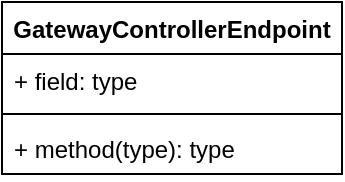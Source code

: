 <mxfile version="13.9.8" type="device" pages="3"><diagram id="BVO_94NpfHHsqM-AxuX-" name="spring-cloud-gateway"><mxGraphModel dx="1186" dy="591" grid="1" gridSize="10" guides="1" tooltips="1" connect="1" arrows="1" fold="1" page="1" pageScale="1" pageWidth="33000" pageHeight="46081" math="0" shadow="0"><root><mxCell id="0"/><mxCell id="1" parent="0"/><mxCell id="4dhXgWavDOCrELhOAgke-1" value="GatewayControllerEndpoint" style="swimlane;fontStyle=1;align=center;verticalAlign=top;childLayout=stackLayout;horizontal=1;startSize=26;horizontalStack=0;resizeParent=1;resizeParentMax=0;resizeLast=0;collapsible=1;marginBottom=0;" parent="1" vertex="1"><mxGeometry x="370" y="300" width="170" height="86" as="geometry"/></mxCell><mxCell id="4dhXgWavDOCrELhOAgke-2" value="+ field: type" style="text;strokeColor=none;fillColor=none;align=left;verticalAlign=top;spacingLeft=4;spacingRight=4;overflow=hidden;rotatable=0;points=[[0,0.5],[1,0.5]];portConstraint=eastwest;" parent="4dhXgWavDOCrELhOAgke-1" vertex="1"><mxGeometry y="26" width="170" height="26" as="geometry"/></mxCell><mxCell id="4dhXgWavDOCrELhOAgke-3" value="" style="line;strokeWidth=1;fillColor=none;align=left;verticalAlign=middle;spacingTop=-1;spacingLeft=3;spacingRight=3;rotatable=0;labelPosition=right;points=[];portConstraint=eastwest;" parent="4dhXgWavDOCrELhOAgke-1" vertex="1"><mxGeometry y="52" width="170" height="8" as="geometry"/></mxCell><mxCell id="4dhXgWavDOCrELhOAgke-4" value="+ method(type): type" style="text;strokeColor=none;fillColor=none;align=left;verticalAlign=top;spacingLeft=4;spacingRight=4;overflow=hidden;rotatable=0;points=[[0,0.5],[1,0.5]];portConstraint=eastwest;" parent="4dhXgWavDOCrELhOAgke-1" vertex="1"><mxGeometry y="60" width="170" height="26" as="geometry"/></mxCell></root></mxGraphModel></diagram><diagram id="huj3iyiWGFWSq-LKGexi" name="spring-cloud-kubernetes"><mxGraphModel dx="1186" dy="595" grid="1" gridSize="10" guides="1" tooltips="1" connect="1" arrows="1" fold="1" page="1" pageScale="1" pageWidth="33000" pageHeight="46810" math="0" shadow="0"><root><mxCell id="nSi3hqTZru0fBpJGBmsb-0"/><mxCell id="nSi3hqTZru0fBpJGBmsb-1" parent="nSi3hqTZru0fBpJGBmsb-0"/><mxCell id="nSi3hqTZru0fBpJGBmsb-2" value="«interface»&lt;br&gt;&lt;b&gt;PodUtils&lt;/b&gt;" style="html=1;" vertex="1" parent="nSi3hqTZru0fBpJGBmsb-1"><mxGeometry x="340" y="160" width="110" height="50" as="geometry"/></mxCell><mxCell id="nSi3hqTZru0fBpJGBmsb-3" value="StandardPodUtils" style="swimlane;fontStyle=1;align=center;verticalAlign=top;childLayout=stackLayout;horizontal=1;startSize=26;horizontalStack=0;resizeParent=1;resizeParentMax=0;resizeLast=0;collapsible=1;marginBottom=0;" vertex="1" parent="nSi3hqTZru0fBpJGBmsb-1"><mxGeometry x="320" y="260" width="160" height="86" as="geometry"/></mxCell><mxCell id="nSi3hqTZru0fBpJGBmsb-4" value="" style="endArrow=block;dashed=1;endFill=0;endSize=12;html=1;entryX=0.5;entryY=1;entryDx=0;entryDy=0;" edge="1" parent="nSi3hqTZru0fBpJGBmsb-3" target="nSi3hqTZru0fBpJGBmsb-2"><mxGeometry width="160" relative="1" as="geometry"><mxPoint x="70" as="sourcePoint"/><mxPoint x="230" as="targetPoint"/></mxGeometry></mxCell><mxCell id="nSi3hqTZru0fBpJGBmsb-5" value="+ field: type" style="text;strokeColor=none;fillColor=none;align=left;verticalAlign=top;spacingLeft=4;spacingRight=4;overflow=hidden;rotatable=0;points=[[0,0.5],[1,0.5]];portConstraint=eastwest;" vertex="1" parent="nSi3hqTZru0fBpJGBmsb-3"><mxGeometry y="26" width="160" height="26" as="geometry"/></mxCell><mxCell id="nSi3hqTZru0fBpJGBmsb-6" value="" style="line;strokeWidth=1;fillColor=none;align=left;verticalAlign=middle;spacingTop=-1;spacingLeft=3;spacingRight=3;rotatable=0;labelPosition=right;points=[];portConstraint=eastwest;" vertex="1" parent="nSi3hqTZru0fBpJGBmsb-3"><mxGeometry y="52" width="160" height="8" as="geometry"/></mxCell><mxCell id="nSi3hqTZru0fBpJGBmsb-7" value="+ method(type): type" style="text;strokeColor=none;fillColor=none;align=left;verticalAlign=top;spacingLeft=4;spacingRight=4;overflow=hidden;rotatable=0;points=[[0,0.5],[1,0.5]];portConstraint=eastwest;" vertex="1" parent="nSi3hqTZru0fBpJGBmsb-3"><mxGeometry y="60" width="160" height="26" as="geometry"/></mxCell></root></mxGraphModel></diagram><diagram id="Fhy6DPi_HvbUbc2DYcfG" name="spring-cloud-alibaba"><mxGraphModel dx="1186" dy="591" grid="1" gridSize="10" guides="1" tooltips="1" connect="1" arrows="1" fold="1" page="1" pageScale="1" pageWidth="33000" pageHeight="46810" math="0" shadow="0"><root><mxCell id="4y6OmNHP0EBRSxLIb-zu-0"/><mxCell id="4y6OmNHP0EBRSxLIb-zu-1" parent="4y6OmNHP0EBRSxLIb-zu-0"/></root></mxGraphModel></diagram></mxfile>
